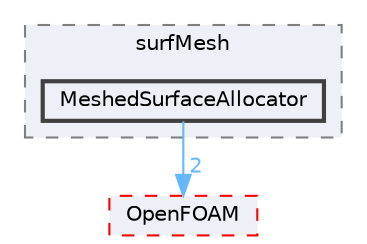 digraph "src/surfMesh/MeshedSurfaceAllocator"
{
 // LATEX_PDF_SIZE
  bgcolor="transparent";
  edge [fontname=Helvetica,fontsize=10,labelfontname=Helvetica,labelfontsize=10];
  node [fontname=Helvetica,fontsize=10,shape=box,height=0.2,width=0.4];
  compound=true
  subgraph clusterdir_0a88fe22feb23ce5f078a04a1df67721 {
    graph [ bgcolor="#edf0f7", pencolor="grey50", label="surfMesh", fontname=Helvetica,fontsize=10 style="filled,dashed", URL="dir_0a88fe22feb23ce5f078a04a1df67721.html",tooltip=""]
  dir_78e15111d922aa841d464640a2e03fb6 [label="MeshedSurfaceAllocator", fillcolor="#edf0f7", color="grey25", style="filled,bold", URL="dir_78e15111d922aa841d464640a2e03fb6.html",tooltip=""];
  }
  dir_c5473ff19b20e6ec4dfe5c310b3778a8 [label="OpenFOAM", fillcolor="#edf0f7", color="red", style="filled,dashed", URL="dir_c5473ff19b20e6ec4dfe5c310b3778a8.html",tooltip=""];
  dir_78e15111d922aa841d464640a2e03fb6->dir_c5473ff19b20e6ec4dfe5c310b3778a8 [headlabel="2", labeldistance=1.5 headhref="dir_002366_002695.html" href="dir_002366_002695.html" color="steelblue1" fontcolor="steelblue1"];
}
